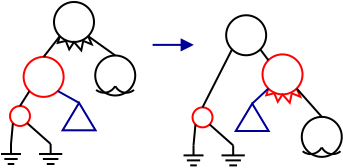 <?xml version="1.0" encoding="UTF-8"?>
<dia:diagram xmlns:dia="http://www.lysator.liu.se/~alla/dia/">
  <dia:layer name="Фон" visible="true" active="true">
    <dia:object type="Standard - Ellipse" version="0" id="O0">
      <dia:attribute name="obj_pos">
        <dia:point val="2.581,3.694"/>
      </dia:attribute>
      <dia:attribute name="obj_bb">
        <dia:rectangle val="2.531,3.644;4.631,5.744"/>
      </dia:attribute>
      <dia:attribute name="elem_corner">
        <dia:point val="2.581,3.694"/>
      </dia:attribute>
      <dia:attribute name="elem_width">
        <dia:real val="2"/>
      </dia:attribute>
      <dia:attribute name="elem_height">
        <dia:real val="2"/>
      </dia:attribute>
      <dia:attribute name="border_width">
        <dia:real val="0.1"/>
      </dia:attribute>
      <dia:attribute name="border_color">
        <dia:color val="#ff0000"/>
      </dia:attribute>
    </dia:object>
    <dia:object type="Standard - Ellipse" version="0" id="O1">
      <dia:attribute name="obj_pos">
        <dia:point val="1.9,6.15"/>
      </dia:attribute>
      <dia:attribute name="obj_bb">
        <dia:rectangle val="1.85,6.1;2.95,7.2"/>
      </dia:attribute>
      <dia:attribute name="elem_corner">
        <dia:point val="1.9,6.15"/>
      </dia:attribute>
      <dia:attribute name="elem_width">
        <dia:real val="1"/>
      </dia:attribute>
      <dia:attribute name="elem_height">
        <dia:real val="1"/>
      </dia:attribute>
      <dia:attribute name="border_width">
        <dia:real val="0.1"/>
      </dia:attribute>
      <dia:attribute name="border_color">
        <dia:color val="#ff0000"/>
      </dia:attribute>
    </dia:object>
    <dia:object type="Circuit - Ground" version="1" id="O2">
      <dia:attribute name="obj_pos">
        <dia:point val="1.45,8.05"/>
      </dia:attribute>
      <dia:attribute name="obj_bb">
        <dia:rectangle val="1.45,8.05;2.45,9.1"/>
      </dia:attribute>
      <dia:attribute name="meta">
        <dia:composite type="dict"/>
      </dia:attribute>
      <dia:attribute name="elem_corner">
        <dia:point val="1.45,8.05"/>
      </dia:attribute>
      <dia:attribute name="elem_width">
        <dia:real val="1"/>
      </dia:attribute>
      <dia:attribute name="elem_height">
        <dia:real val="1"/>
      </dia:attribute>
      <dia:attribute name="line_width">
        <dia:real val="0.1"/>
      </dia:attribute>
      <dia:attribute name="line_colour">
        <dia:color val="#000000"/>
      </dia:attribute>
      <dia:attribute name="fill_colour">
        <dia:color val="#ffffff"/>
      </dia:attribute>
      <dia:attribute name="show_background">
        <dia:boolean val="true"/>
      </dia:attribute>
      <dia:attribute name="line_style">
        <dia:enum val="0"/>
        <dia:real val="0.1"/>
      </dia:attribute>
      <dia:attribute name="flip_horizontal">
        <dia:boolean val="false"/>
      </dia:attribute>
      <dia:attribute name="flip_vertical">
        <dia:boolean val="false"/>
      </dia:attribute>
      <dia:attribute name="subscale">
        <dia:real val="0.0"/>
      </dia:attribute>
    </dia:object>
    <dia:object type="Circuit - Ground" version="1" id="O3">
      <dia:attribute name="obj_pos">
        <dia:point val="3.35,8.05"/>
      </dia:attribute>
      <dia:attribute name="obj_bb">
        <dia:rectangle val="3.35,8.05;4.515,9.1"/>
      </dia:attribute>
      <dia:attribute name="meta">
        <dia:composite type="dict"/>
      </dia:attribute>
      <dia:attribute name="elem_corner">
        <dia:point val="3.35,8.05"/>
      </dia:attribute>
      <dia:attribute name="elem_width">
        <dia:real val="1.165"/>
      </dia:attribute>
      <dia:attribute name="elem_height">
        <dia:real val="1"/>
      </dia:attribute>
      <dia:attribute name="line_width">
        <dia:real val="0.1"/>
      </dia:attribute>
      <dia:attribute name="line_colour">
        <dia:color val="#000000"/>
      </dia:attribute>
      <dia:attribute name="fill_colour">
        <dia:color val="#ffffff"/>
      </dia:attribute>
      <dia:attribute name="show_background">
        <dia:boolean val="true"/>
      </dia:attribute>
      <dia:attribute name="line_style">
        <dia:enum val="0"/>
        <dia:real val="0.1"/>
      </dia:attribute>
      <dia:attribute name="flip_horizontal">
        <dia:boolean val="false"/>
      </dia:attribute>
      <dia:attribute name="flip_vertical">
        <dia:boolean val="false"/>
      </dia:attribute>
      <dia:attribute name="subscale">
        <dia:real val="0.0"/>
      </dia:attribute>
    </dia:object>
    <dia:object type="Standard - Line" version="0" id="O4">
      <dia:attribute name="obj_pos">
        <dia:point val="2.874,5.401"/>
      </dia:attribute>
      <dia:attribute name="obj_bb">
        <dia:rectangle val="2.331,5.332;2.943,6.219"/>
      </dia:attribute>
      <dia:attribute name="conn_endpoints">
        <dia:point val="2.874,5.401"/>
        <dia:point val="2.4,6.15"/>
      </dia:attribute>
      <dia:attribute name="numcp">
        <dia:int val="1"/>
      </dia:attribute>
      <dia:connections>
        <dia:connection handle="0" to="O0" connection="5"/>
        <dia:connection handle="1" to="O1" connection="1"/>
      </dia:connections>
    </dia:object>
    <dia:object type="Standard - Line" version="0" id="O5">
      <dia:attribute name="obj_pos">
        <dia:point val="3.933,8.05"/>
      </dia:attribute>
      <dia:attribute name="obj_bb">
        <dia:rectangle val="2.683,6.933;4.003,8.121"/>
      </dia:attribute>
      <dia:attribute name="conn_endpoints">
        <dia:point val="3.933,8.05"/>
        <dia:point val="2.754,7.004"/>
      </dia:attribute>
      <dia:attribute name="numcp">
        <dia:int val="1"/>
      </dia:attribute>
      <dia:connections>
        <dia:connection handle="0" to="O3" connection="0"/>
        <dia:connection handle="1" to="O1" connection="7"/>
      </dia:connections>
    </dia:object>
    <dia:object type="Standard - Line" version="0" id="O6">
      <dia:attribute name="obj_pos">
        <dia:point val="1.95,8.05"/>
      </dia:attribute>
      <dia:attribute name="obj_bb">
        <dia:rectangle val="1.896,6.949;2.101,8.104"/>
      </dia:attribute>
      <dia:attribute name="conn_endpoints">
        <dia:point val="1.95,8.05"/>
        <dia:point val="2.046,7.004"/>
      </dia:attribute>
      <dia:attribute name="numcp">
        <dia:int val="1"/>
      </dia:attribute>
      <dia:connections>
        <dia:connection handle="0" to="O2" connection="0"/>
        <dia:connection handle="1" to="O1" connection="5"/>
      </dia:connections>
    </dia:object>
    <dia:group>
      <dia:object type="Standard - Ellipse" version="0" id="O7">
        <dia:attribute name="obj_pos">
          <dia:point val="4.1,0.95"/>
        </dia:attribute>
        <dia:attribute name="obj_bb">
          <dia:rectangle val="4.05,0.9;6.15,3"/>
        </dia:attribute>
        <dia:attribute name="elem_corner">
          <dia:point val="4.1,0.95"/>
        </dia:attribute>
        <dia:attribute name="elem_width">
          <dia:real val="2"/>
        </dia:attribute>
        <dia:attribute name="elem_height">
          <dia:real val="2"/>
        </dia:attribute>
      </dia:object>
      <dia:object type="Standard - PolyLine" version="0" id="O8">
        <dia:attribute name="obj_pos">
          <dia:point val="4.393,2.657"/>
        </dia:attribute>
        <dia:attribute name="obj_bb">
          <dia:rectangle val="4.24,2.591;6.083,3.478"/>
        </dia:attribute>
        <dia:attribute name="poly_points">
          <dia:point val="4.393,2.657"/>
          <dia:point val="4.287,2.994"/>
          <dia:point val="4.688,2.894"/>
          <dia:point val="4.862,3.319"/>
          <dia:point val="5.1,2.95"/>
          <dia:point val="5.463,3.369"/>
          <dia:point val="5.562,2.894"/>
          <dia:point val="5.987,3.069"/>
          <dia:point val="5.807,2.657"/>
        </dia:attribute>
        <dia:connections>
          <dia:connection handle="0" to="O7" connection="5"/>
          <dia:connection handle="4" to="O7" connection="6"/>
          <dia:connection handle="8" to="O7" connection="7"/>
        </dia:connections>
      </dia:object>
    </dia:group>
    <dia:group>
      <dia:object type="Standard - Ellipse" version="0" id="O9">
        <dia:attribute name="obj_pos">
          <dia:point val="6.162,3.625"/>
        </dia:attribute>
        <dia:attribute name="obj_bb">
          <dia:rectangle val="6.112,3.575;8.213,5.675"/>
        </dia:attribute>
        <dia:attribute name="elem_corner">
          <dia:point val="6.162,3.625"/>
        </dia:attribute>
        <dia:attribute name="elem_width">
          <dia:real val="2"/>
        </dia:attribute>
        <dia:attribute name="elem_height">
          <dia:real val="2"/>
        </dia:attribute>
        <dia:attribute name="border_width">
          <dia:real val="0.1"/>
        </dia:attribute>
      </dia:object>
      <dia:object type="Standard - Arc" version="0" id="O10">
        <dia:attribute name="obj_pos">
          <dia:point val="7.169,5.156"/>
        </dia:attribute>
        <dia:attribute name="obj_bb">
          <dia:rectangle val="7.11,5.097;8.159,5.537"/>
        </dia:attribute>
        <dia:attribute name="conn_endpoints">
          <dia:point val="7.169,5.156"/>
          <dia:point val="8.1,5.344"/>
        </dia:attribute>
        <dia:attribute name="curve_distance">
          <dia:real val="0.23"/>
        </dia:attribute>
        <dia:attribute name="line_width">
          <dia:real val="0.1"/>
        </dia:attribute>
      </dia:object>
      <dia:object type="Standard - Arc" version="0" id="O11">
        <dia:attribute name="obj_pos">
          <dia:point val="6.206,5.344"/>
        </dia:attribute>
        <dia:attribute name="obj_bb">
          <dia:rectangle val="6.148,5.098;7.215,5.535"/>
        </dia:attribute>
        <dia:attribute name="conn_endpoints">
          <dia:point val="6.206,5.344"/>
          <dia:point val="7.156,5.156"/>
        </dia:attribute>
        <dia:attribute name="curve_distance">
          <dia:real val="0.228"/>
        </dia:attribute>
        <dia:attribute name="line_width">
          <dia:real val="0.1"/>
        </dia:attribute>
      </dia:object>
    </dia:group>
    <dia:object type="Standard - Line" version="0" id="O12">
      <dia:attribute name="obj_pos">
        <dia:point val="4.393,2.657"/>
      </dia:attribute>
      <dia:attribute name="obj_bb">
        <dia:rectangle val="3.511,2.587;4.463,3.764"/>
      </dia:attribute>
      <dia:attribute name="conn_endpoints">
        <dia:point val="4.393,2.657"/>
        <dia:point val="3.581,3.694"/>
      </dia:attribute>
      <dia:attribute name="numcp">
        <dia:int val="1"/>
      </dia:attribute>
      <dia:connections>
        <dia:connection handle="0" to="O7" connection="5"/>
        <dia:connection handle="1" to="O0" connection="1"/>
      </dia:connections>
    </dia:object>
    <dia:object type="Standard - Line" version="0" id="O13">
      <dia:attribute name="obj_pos">
        <dia:point val="5.807,2.657"/>
      </dia:attribute>
      <dia:attribute name="obj_bb">
        <dia:rectangle val="5.737,2.587;7.232,3.695"/>
      </dia:attribute>
      <dia:attribute name="conn_endpoints">
        <dia:point val="5.807,2.657"/>
        <dia:point val="7.162,3.625"/>
      </dia:attribute>
      <dia:attribute name="numcp">
        <dia:int val="1"/>
      </dia:attribute>
      <dia:connections>
        <dia:connection handle="0" to="O7" connection="7"/>
        <dia:connection handle="1" to="O9" connection="1"/>
      </dia:connections>
    </dia:object>
    <dia:object type="Standard - Ellipse" version="0" id="O14">
      <dia:attribute name="obj_pos">
        <dia:point val="12.708,1.613"/>
      </dia:attribute>
      <dia:attribute name="obj_bb">
        <dia:rectangle val="12.658,1.562;14.758,3.663"/>
      </dia:attribute>
      <dia:attribute name="elem_corner">
        <dia:point val="12.708,1.613"/>
      </dia:attribute>
      <dia:attribute name="elem_width">
        <dia:real val="2"/>
      </dia:attribute>
      <dia:attribute name="elem_height">
        <dia:real val="2.0"/>
      </dia:attribute>
      <dia:attribute name="border_width">
        <dia:real val="0.1"/>
      </dia:attribute>
    </dia:object>
    <dia:object type="Standard - Ellipse" version="0" id="O15">
      <dia:attribute name="obj_pos">
        <dia:point val="11.026,6.219"/>
      </dia:attribute>
      <dia:attribute name="obj_bb">
        <dia:rectangle val="10.976,6.169;12.076,7.269"/>
      </dia:attribute>
      <dia:attribute name="elem_corner">
        <dia:point val="11.026,6.219"/>
      </dia:attribute>
      <dia:attribute name="elem_width">
        <dia:real val="1"/>
      </dia:attribute>
      <dia:attribute name="elem_height">
        <dia:real val="1"/>
      </dia:attribute>
      <dia:attribute name="border_width">
        <dia:real val="0.1"/>
      </dia:attribute>
      <dia:attribute name="border_color">
        <dia:color val="#ff0000"/>
      </dia:attribute>
    </dia:object>
    <dia:object type="Circuit - Ground" version="1" id="O16">
      <dia:attribute name="obj_pos">
        <dia:point val="10.576,8.119"/>
      </dia:attribute>
      <dia:attribute name="obj_bb">
        <dia:rectangle val="10.576,8.119;11.576,9.169"/>
      </dia:attribute>
      <dia:attribute name="meta">
        <dia:composite type="dict"/>
      </dia:attribute>
      <dia:attribute name="elem_corner">
        <dia:point val="10.576,8.119"/>
      </dia:attribute>
      <dia:attribute name="elem_width">
        <dia:real val="1"/>
      </dia:attribute>
      <dia:attribute name="elem_height">
        <dia:real val="1"/>
      </dia:attribute>
      <dia:attribute name="line_width">
        <dia:real val="0.1"/>
      </dia:attribute>
      <dia:attribute name="line_colour">
        <dia:color val="#000000"/>
      </dia:attribute>
      <dia:attribute name="fill_colour">
        <dia:color val="#ffffff"/>
      </dia:attribute>
      <dia:attribute name="show_background">
        <dia:boolean val="true"/>
      </dia:attribute>
      <dia:attribute name="line_style">
        <dia:enum val="0"/>
        <dia:real val="0.1"/>
      </dia:attribute>
      <dia:attribute name="flip_horizontal">
        <dia:boolean val="false"/>
      </dia:attribute>
      <dia:attribute name="flip_vertical">
        <dia:boolean val="false"/>
      </dia:attribute>
      <dia:attribute name="subscale">
        <dia:real val="0.0"/>
      </dia:attribute>
    </dia:object>
    <dia:object type="Circuit - Ground" version="1" id="O17">
      <dia:attribute name="obj_pos">
        <dia:point val="12.476,8.119"/>
      </dia:attribute>
      <dia:attribute name="obj_bb">
        <dia:rectangle val="12.476,8.119;13.641,9.169"/>
      </dia:attribute>
      <dia:attribute name="meta">
        <dia:composite type="dict"/>
      </dia:attribute>
      <dia:attribute name="elem_corner">
        <dia:point val="12.476,8.119"/>
      </dia:attribute>
      <dia:attribute name="elem_width">
        <dia:real val="1.165"/>
      </dia:attribute>
      <dia:attribute name="elem_height">
        <dia:real val="1"/>
      </dia:attribute>
      <dia:attribute name="line_width">
        <dia:real val="0.1"/>
      </dia:attribute>
      <dia:attribute name="line_colour">
        <dia:color val="#000000"/>
      </dia:attribute>
      <dia:attribute name="fill_colour">
        <dia:color val="#ffffff"/>
      </dia:attribute>
      <dia:attribute name="show_background">
        <dia:boolean val="true"/>
      </dia:attribute>
      <dia:attribute name="line_style">
        <dia:enum val="0"/>
        <dia:real val="0.1"/>
      </dia:attribute>
      <dia:attribute name="flip_horizontal">
        <dia:boolean val="false"/>
      </dia:attribute>
      <dia:attribute name="flip_vertical">
        <dia:boolean val="false"/>
      </dia:attribute>
      <dia:attribute name="subscale">
        <dia:real val="0.0"/>
      </dia:attribute>
    </dia:object>
    <dia:object type="Standard - Line" version="0" id="O18">
      <dia:attribute name="obj_pos">
        <dia:point val="13.001,3.32"/>
      </dia:attribute>
      <dia:attribute name="obj_bb">
        <dia:rectangle val="11.459,3.252;13.068,6.286"/>
      </dia:attribute>
      <dia:attribute name="conn_endpoints">
        <dia:point val="13.001,3.32"/>
        <dia:point val="11.526,6.219"/>
      </dia:attribute>
      <dia:attribute name="numcp">
        <dia:int val="1"/>
      </dia:attribute>
      <dia:connections>
        <dia:connection handle="0" to="O14" connection="5"/>
        <dia:connection handle="1" to="O15" connection="1"/>
      </dia:connections>
    </dia:object>
    <dia:object type="Standard - Line" version="0" id="O19">
      <dia:attribute name="obj_pos">
        <dia:point val="13.059,8.119"/>
      </dia:attribute>
      <dia:attribute name="obj_bb">
        <dia:rectangle val="11.809,7.002;13.129,8.189"/>
      </dia:attribute>
      <dia:attribute name="conn_endpoints">
        <dia:point val="13.059,8.119"/>
        <dia:point val="11.88,7.072"/>
      </dia:attribute>
      <dia:attribute name="numcp">
        <dia:int val="1"/>
      </dia:attribute>
      <dia:connections>
        <dia:connection handle="0" to="O17" connection="0"/>
        <dia:connection handle="1" to="O15" connection="7"/>
      </dia:connections>
    </dia:object>
    <dia:object type="Standard - Line" version="0" id="O20">
      <dia:attribute name="obj_pos">
        <dia:point val="11.076,8.119"/>
      </dia:attribute>
      <dia:attribute name="obj_bb">
        <dia:rectangle val="11.022,7.018;11.227,8.173"/>
      </dia:attribute>
      <dia:attribute name="conn_endpoints">
        <dia:point val="11.076,8.119"/>
        <dia:point val="11.173,7.072"/>
      </dia:attribute>
      <dia:attribute name="numcp">
        <dia:int val="1"/>
      </dia:attribute>
      <dia:connections>
        <dia:connection handle="0" to="O16" connection="0"/>
        <dia:connection handle="1" to="O15" connection="5"/>
      </dia:connections>
    </dia:object>
    <dia:group>
      <dia:object type="Standard - Ellipse" version="0" id="O21">
        <dia:attribute name="obj_pos">
          <dia:point val="14.526,3.569"/>
        </dia:attribute>
        <dia:attribute name="obj_bb">
          <dia:rectangle val="14.476,3.519;16.576,5.619"/>
        </dia:attribute>
        <dia:attribute name="elem_corner">
          <dia:point val="14.526,3.569"/>
        </dia:attribute>
        <dia:attribute name="elem_width">
          <dia:real val="2"/>
        </dia:attribute>
        <dia:attribute name="elem_height">
          <dia:real val="2"/>
        </dia:attribute>
        <dia:attribute name="border_color">
          <dia:color val="#ff0000"/>
        </dia:attribute>
      </dia:object>
      <dia:object type="Standard - PolyLine" version="0" id="O22">
        <dia:attribute name="obj_pos">
          <dia:point val="14.819,5.276"/>
        </dia:attribute>
        <dia:attribute name="obj_bb">
          <dia:rectangle val="14.666,5.21;16.509,6.096"/>
        </dia:attribute>
        <dia:attribute name="poly_points">
          <dia:point val="14.819,5.276"/>
          <dia:point val="14.714,5.612"/>
          <dia:point val="15.114,5.513"/>
          <dia:point val="15.289,5.938"/>
          <dia:point val="15.526,5.569"/>
          <dia:point val="15.889,5.987"/>
          <dia:point val="15.989,5.513"/>
          <dia:point val="16.414,5.688"/>
          <dia:point val="16.233,5.276"/>
        </dia:attribute>
        <dia:attribute name="line_color">
          <dia:color val="#ff0000"/>
        </dia:attribute>
        <dia:connections>
          <dia:connection handle="0" to="O21" connection="5"/>
          <dia:connection handle="4" to="O21" connection="6"/>
          <dia:connection handle="8" to="O21" connection="7"/>
        </dia:connections>
      </dia:object>
    </dia:group>
    <dia:group>
      <dia:object type="Standard - Ellipse" version="0" id="O23">
        <dia:attribute name="obj_pos">
          <dia:point val="16.489,6.694"/>
        </dia:attribute>
        <dia:attribute name="obj_bb">
          <dia:rectangle val="16.439,6.644;18.539,8.744"/>
        </dia:attribute>
        <dia:attribute name="elem_corner">
          <dia:point val="16.489,6.694"/>
        </dia:attribute>
        <dia:attribute name="elem_width">
          <dia:real val="2"/>
        </dia:attribute>
        <dia:attribute name="elem_height">
          <dia:real val="2"/>
        </dia:attribute>
        <dia:attribute name="border_width">
          <dia:real val="0.1"/>
        </dia:attribute>
      </dia:object>
      <dia:object type="Standard - Arc" version="0" id="O24">
        <dia:attribute name="obj_pos">
          <dia:point val="17.495,8.225"/>
        </dia:attribute>
        <dia:attribute name="obj_bb">
          <dia:rectangle val="17.436,8.166;18.485,8.606"/>
        </dia:attribute>
        <dia:attribute name="conn_endpoints">
          <dia:point val="17.495,8.225"/>
          <dia:point val="18.426,8.412"/>
        </dia:attribute>
        <dia:attribute name="curve_distance">
          <dia:real val="0.23"/>
        </dia:attribute>
        <dia:attribute name="line_width">
          <dia:real val="0.1"/>
        </dia:attribute>
      </dia:object>
      <dia:object type="Standard - Arc" version="0" id="O25">
        <dia:attribute name="obj_pos">
          <dia:point val="16.533,8.412"/>
        </dia:attribute>
        <dia:attribute name="obj_bb">
          <dia:rectangle val="16.474,8.166;17.541,8.604"/>
        </dia:attribute>
        <dia:attribute name="conn_endpoints">
          <dia:point val="16.533,8.412"/>
          <dia:point val="17.483,8.225"/>
        </dia:attribute>
        <dia:attribute name="curve_distance">
          <dia:real val="0.228"/>
        </dia:attribute>
        <dia:attribute name="line_width">
          <dia:real val="0.1"/>
        </dia:attribute>
      </dia:object>
    </dia:group>
    <dia:object type="Standard - Line" version="0" id="O26">
      <dia:attribute name="obj_pos">
        <dia:point val="14.819,3.862"/>
      </dia:attribute>
      <dia:attribute name="obj_bb">
        <dia:rectangle val="14.345,3.25;14.889,3.932"/>
      </dia:attribute>
      <dia:attribute name="conn_endpoints">
        <dia:point val="14.819,3.862"/>
        <dia:point val="14.415,3.32"/>
      </dia:attribute>
      <dia:attribute name="numcp">
        <dia:int val="1"/>
      </dia:attribute>
      <dia:connections>
        <dia:connection handle="0" to="O21" connection="0"/>
        <dia:connection handle="1" to="O14" connection="7"/>
      </dia:connections>
    </dia:object>
    <dia:object type="Standard - Line" version="0" id="O27">
      <dia:attribute name="obj_pos">
        <dia:point val="16.233,5.276"/>
      </dia:attribute>
      <dia:attribute name="obj_bb">
        <dia:rectangle val="16.163,5.205;17.559,6.764"/>
      </dia:attribute>
      <dia:attribute name="conn_endpoints">
        <dia:point val="16.233,5.276"/>
        <dia:point val="17.489,6.694"/>
      </dia:attribute>
      <dia:attribute name="numcp">
        <dia:int val="1"/>
      </dia:attribute>
      <dia:connections>
        <dia:connection handle="0" to="O21" connection="7"/>
        <dia:connection handle="1" to="O23" connection="1"/>
      </dia:connections>
    </dia:object>
    <dia:object type="Standard - Line" version="0" id="O28">
      <dia:attribute name="obj_pos">
        <dia:point val="9.031,3.094"/>
      </dia:attribute>
      <dia:attribute name="obj_bb">
        <dia:rectangle val="8.981,2.763;11.143,3.425"/>
      </dia:attribute>
      <dia:attribute name="conn_endpoints">
        <dia:point val="9.031,3.094"/>
        <dia:point val="11.031,3.094"/>
      </dia:attribute>
      <dia:attribute name="numcp">
        <dia:int val="1"/>
      </dia:attribute>
      <dia:attribute name="line_color">
        <dia:color val="#000099"/>
      </dia:attribute>
      <dia:attribute name="end_arrow">
        <dia:enum val="3"/>
      </dia:attribute>
      <dia:attribute name="end_arrow_length">
        <dia:real val="0.5"/>
      </dia:attribute>
      <dia:attribute name="end_arrow_width">
        <dia:real val="0.5"/>
      </dia:attribute>
    </dia:object>
    <dia:object type="Logic - Buffer" version="1" id="O29">
      <dia:attribute name="obj_pos">
        <dia:point val="4.531,5.994"/>
      </dia:attribute>
      <dia:attribute name="obj_bb">
        <dia:rectangle val="4.443,5.897;6.265,7.415"/>
      </dia:attribute>
      <dia:attribute name="meta">
        <dia:composite type="dict"/>
      </dia:attribute>
      <dia:attribute name="elem_corner">
        <dia:point val="4.531,5.994"/>
      </dia:attribute>
      <dia:attribute name="elem_width">
        <dia:real val="1.645"/>
      </dia:attribute>
      <dia:attribute name="elem_height">
        <dia:real val="1.371"/>
      </dia:attribute>
      <dia:attribute name="line_width">
        <dia:real val="0.1"/>
      </dia:attribute>
      <dia:attribute name="line_colour">
        <dia:color val="#000099"/>
      </dia:attribute>
      <dia:attribute name="fill_colour">
        <dia:color val="#ffffff"/>
      </dia:attribute>
      <dia:attribute name="show_background">
        <dia:boolean val="true"/>
      </dia:attribute>
      <dia:attribute name="line_style">
        <dia:enum val="0"/>
        <dia:real val="0.1"/>
      </dia:attribute>
      <dia:attribute name="flip_horizontal">
        <dia:boolean val="false"/>
      </dia:attribute>
      <dia:attribute name="flip_vertical">
        <dia:boolean val="false"/>
      </dia:attribute>
      <dia:attribute name="subscale">
        <dia:real val="1"/>
      </dia:attribute>
    </dia:object>
    <dia:object type="Standard - Line" version="0" id="O30">
      <dia:attribute name="obj_pos">
        <dia:point val="5.354,5.994"/>
      </dia:attribute>
      <dia:attribute name="obj_bb">
        <dia:rectangle val="4.22,5.333;5.422,6.062"/>
      </dia:attribute>
      <dia:attribute name="conn_endpoints">
        <dia:point val="5.354,5.994"/>
        <dia:point val="4.288,5.401"/>
      </dia:attribute>
      <dia:attribute name="numcp">
        <dia:int val="1"/>
      </dia:attribute>
      <dia:attribute name="line_color">
        <dia:color val="#000099"/>
      </dia:attribute>
      <dia:connections>
        <dia:connection handle="0" to="O29" connection="0"/>
        <dia:connection handle="1" to="O0" connection="7"/>
      </dia:connections>
    </dia:object>
    <dia:object type="Logic - Buffer" version="1" id="O31">
      <dia:attribute name="obj_pos">
        <dia:point val="13.187,6.03"/>
      </dia:attribute>
      <dia:attribute name="obj_bb">
        <dia:rectangle val="13.099,5.932;14.921,7.45"/>
      </dia:attribute>
      <dia:attribute name="meta">
        <dia:composite type="dict"/>
      </dia:attribute>
      <dia:attribute name="elem_corner">
        <dia:point val="13.187,6.03"/>
      </dia:attribute>
      <dia:attribute name="elem_width">
        <dia:real val="1.645"/>
      </dia:attribute>
      <dia:attribute name="elem_height">
        <dia:real val="1.371"/>
      </dia:attribute>
      <dia:attribute name="line_width">
        <dia:real val="0.1"/>
      </dia:attribute>
      <dia:attribute name="line_colour">
        <dia:color val="#000099"/>
      </dia:attribute>
      <dia:attribute name="fill_colour">
        <dia:color val="#ffffff"/>
      </dia:attribute>
      <dia:attribute name="show_background">
        <dia:boolean val="true"/>
      </dia:attribute>
      <dia:attribute name="line_style">
        <dia:enum val="0"/>
        <dia:real val="0.1"/>
      </dia:attribute>
      <dia:attribute name="flip_horizontal">
        <dia:boolean val="false"/>
      </dia:attribute>
      <dia:attribute name="flip_vertical">
        <dia:boolean val="false"/>
      </dia:attribute>
      <dia:attribute name="subscale">
        <dia:real val="1"/>
      </dia:attribute>
    </dia:object>
    <dia:object type="Standard - Line" version="0" id="O32">
      <dia:attribute name="obj_pos">
        <dia:point val="14.01,6.03"/>
      </dia:attribute>
      <dia:attribute name="obj_bb">
        <dia:rectangle val="13.939,5.205;14.89,6.1"/>
      </dia:attribute>
      <dia:attribute name="conn_endpoints">
        <dia:point val="14.01,6.03"/>
        <dia:point val="14.819,5.276"/>
      </dia:attribute>
      <dia:attribute name="numcp">
        <dia:int val="1"/>
      </dia:attribute>
      <dia:attribute name="line_color">
        <dia:color val="#000099"/>
      </dia:attribute>
      <dia:connections>
        <dia:connection handle="0" to="O31" connection="0"/>
        <dia:connection handle="1" to="O21" connection="5"/>
      </dia:connections>
    </dia:object>
  </dia:layer>
</dia:diagram>
